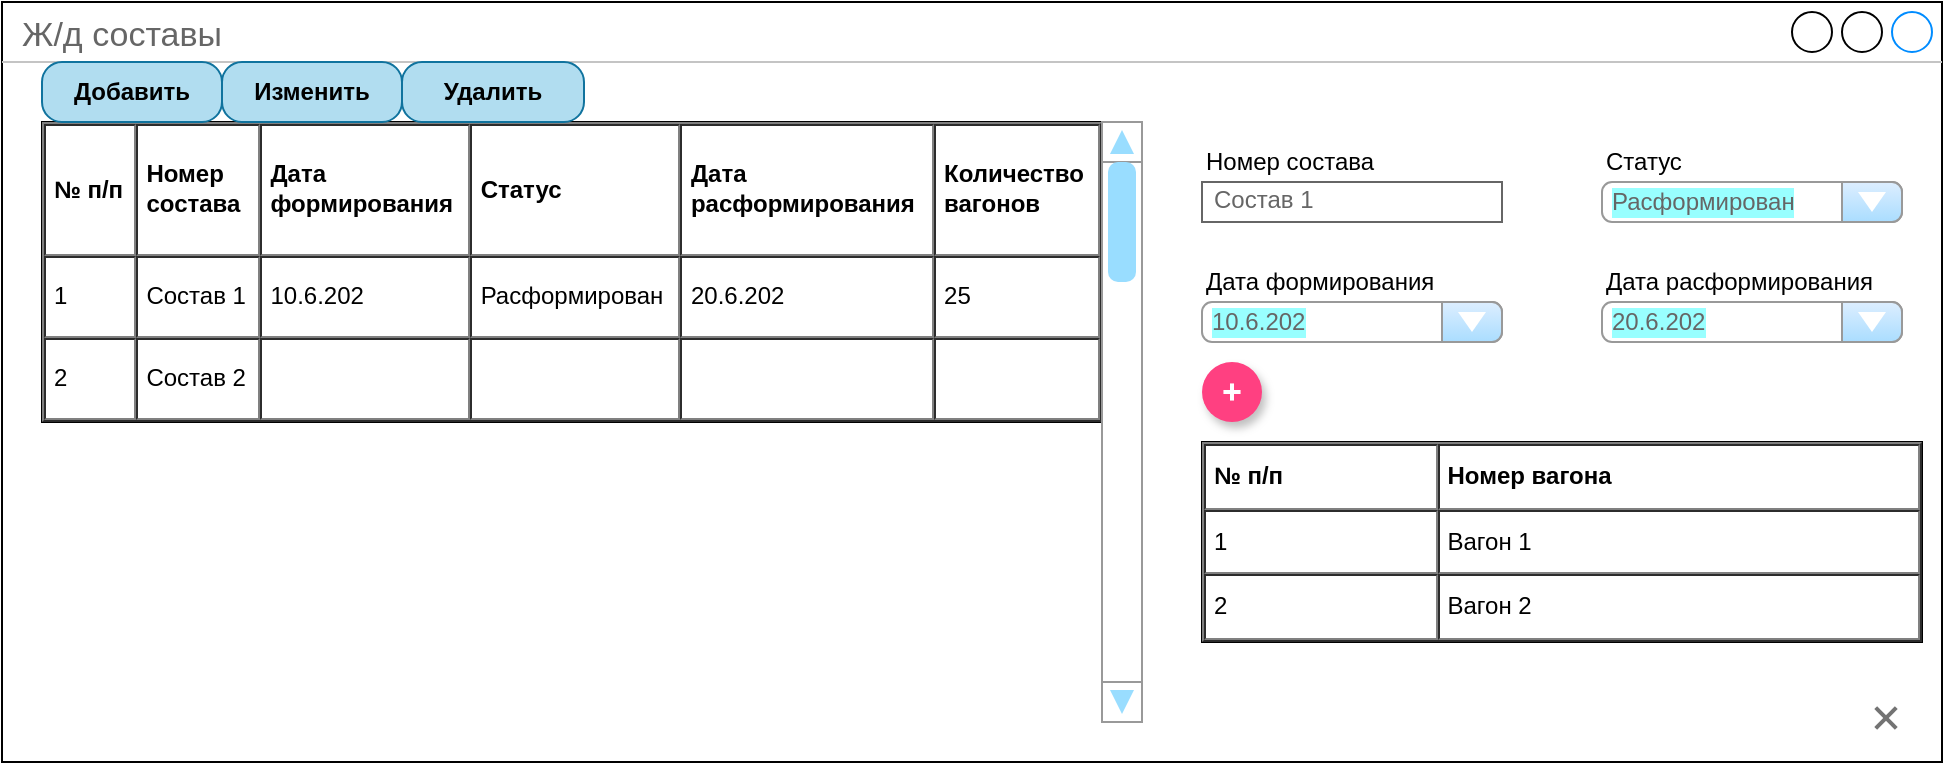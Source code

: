 <mxfile version="20.0.1" type="github">
  <diagram id="YddccQSuvDtk1ljqOexG" name="Page-1">
    <mxGraphModel dx="1039" dy="588" grid="1" gridSize="10" guides="1" tooltips="1" connect="1" arrows="1" fold="1" page="1" pageScale="1" pageWidth="827" pageHeight="1169" math="0" shadow="0">
      <root>
        <mxCell id="0" />
        <mxCell id="1" parent="0" />
        <mxCell id="Lie4oXFveS_dUMrb-o5G-1" value="Ж/д составы" style="strokeWidth=1;shadow=0;dashed=0;align=center;html=1;shape=mxgraph.mockup.containers.window;align=left;verticalAlign=top;spacingLeft=8;strokeColor2=#008cff;strokeColor3=#c4c4c4;fontColor=#666666;mainText=;fontSize=17;labelBackgroundColor=none;" vertex="1" parent="1">
          <mxGeometry x="140" y="170" width="970" height="380" as="geometry" />
        </mxCell>
        <mxCell id="Lie4oXFveS_dUMrb-o5G-2" value="&lt;table cellpadding=&quot;4&quot; cellspacing=&quot;0&quot; border=&quot;1&quot; style=&quot;font-size:1em;width:100%;height:100%;&quot;&gt;&lt;tbody&gt;&lt;tr&gt;&lt;th&gt;№ п/п&lt;/th&gt;&lt;th&gt;Номер&lt;br&gt;состава&lt;/th&gt;&lt;td&gt;&lt;b&gt;Дата &lt;/b&gt;&lt;br&gt;&lt;b&gt;формирования&lt;/b&gt;&lt;/td&gt;&lt;td&gt;&lt;b&gt;Статус&lt;/b&gt;&lt;/td&gt;&lt;td&gt;&lt;b&gt;Дата &lt;br&gt;расформирования&lt;/b&gt;&lt;/td&gt;&lt;td&gt;&lt;b&gt;Количество&lt;br&gt;вагонов&lt;/b&gt;&lt;/td&gt;&lt;/tr&gt;&lt;tr&gt;&lt;td&gt;1&lt;/td&gt;&lt;td&gt;Состав 1&lt;/td&gt;&lt;td&gt;10.6.202&lt;/td&gt;&lt;td&gt;Расформирован&lt;/td&gt;&lt;td&gt;20.6.202&lt;/td&gt;&lt;td&gt;25&lt;/td&gt;&lt;/tr&gt;&lt;tr&gt;&lt;td&gt;2&lt;/td&gt;&lt;td&gt;Состав 2&lt;/td&gt;&lt;td&gt;&lt;br&gt;&lt;/td&gt;&lt;td&gt;&lt;br&gt;&lt;/td&gt;&lt;td&gt;&lt;br&gt;&lt;/td&gt;&lt;td&gt;&lt;br&gt;&lt;/td&gt;&lt;/tr&gt;&lt;/tbody&gt;&lt;/table&gt; " style="verticalAlign=top;align=left;overflow=fill;fontSize=12;fontFamily=Helvetica;html=1" vertex="1" parent="1">
          <mxGeometry x="160" y="230" width="530" height="150" as="geometry" />
        </mxCell>
        <mxCell id="Lie4oXFveS_dUMrb-o5G-3" value="Добавить" style="strokeWidth=1;shadow=0;dashed=0;align=center;html=1;shape=mxgraph.mockup.buttons.button;strokeColor=#10739e;mainText=;buttonStyle=round;fontSize=12;fontStyle=1;fillColor=#b1ddf0;whiteSpace=wrap;" vertex="1" parent="1">
          <mxGeometry x="160" y="200" width="90" height="30" as="geometry" />
        </mxCell>
        <mxCell id="Lie4oXFveS_dUMrb-o5G-4" value="Изменить" style="strokeWidth=1;shadow=0;dashed=0;align=center;html=1;shape=mxgraph.mockup.buttons.button;strokeColor=#10739e;mainText=;buttonStyle=round;fontSize=12;fontStyle=1;fillColor=#b1ddf0;whiteSpace=wrap;" vertex="1" parent="1">
          <mxGeometry x="250" y="200" width="90" height="30" as="geometry" />
        </mxCell>
        <mxCell id="Lie4oXFveS_dUMrb-o5G-5" value="Удалить" style="strokeWidth=1;shadow=0;dashed=0;align=center;html=1;shape=mxgraph.mockup.buttons.button;strokeColor=#10739e;mainText=;buttonStyle=round;fontSize=12;fontStyle=1;fillColor=#b1ddf0;whiteSpace=wrap;" vertex="1" parent="1">
          <mxGeometry x="340" y="200" width="91" height="30" as="geometry" />
        </mxCell>
        <mxCell id="Lie4oXFveS_dUMrb-o5G-6" value="" style="verticalLabelPosition=bottom;shadow=0;dashed=0;align=center;html=1;verticalAlign=top;strokeWidth=1;shape=mxgraph.mockup.navigation.scrollBar;strokeColor=#999999;barPos=100;fillColor2=#99ddff;strokeColor2=none;direction=north;fontSize=12;fontColor=#000000;fillColor=none;" vertex="1" parent="1">
          <mxGeometry x="690" y="230" width="20" height="300" as="geometry" />
        </mxCell>
        <mxCell id="Lie4oXFveS_dUMrb-o5G-7" value="Состав 1" style="strokeWidth=1;shadow=0;dashed=0;align=center;html=1;shape=mxgraph.mockup.text.textBox;fontColor=#666666;align=left;fontSize=12;spacingLeft=4;spacingTop=-3;strokeColor=#666666;mainText=;fillColor=none;" vertex="1" parent="1">
          <mxGeometry x="740" y="260" width="150" height="20" as="geometry" />
        </mxCell>
        <mxCell id="Lie4oXFveS_dUMrb-o5G-8" value="Номер состава" style="text;html=1;strokeColor=none;fillColor=none;align=left;verticalAlign=middle;whiteSpace=wrap;rounded=0;fontSize=12;fontColor=#000000;" vertex="1" parent="1">
          <mxGeometry x="740" y="240" width="150" height="20" as="geometry" />
        </mxCell>
        <mxCell id="Lie4oXFveS_dUMrb-o5G-10" value="Дата формирования" style="text;html=1;strokeColor=none;fillColor=none;align=left;verticalAlign=middle;whiteSpace=wrap;rounded=0;fontSize=12;fontColor=#000000;" vertex="1" parent="1">
          <mxGeometry x="740" y="300" width="150" height="20" as="geometry" />
        </mxCell>
        <mxCell id="Lie4oXFveS_dUMrb-o5G-12" value="Дата расформирования" style="text;html=1;strokeColor=none;fillColor=none;align=left;verticalAlign=middle;whiteSpace=wrap;rounded=0;fontSize=12;fontColor=#000000;" vertex="1" parent="1">
          <mxGeometry x="940" y="300" width="150" height="20" as="geometry" />
        </mxCell>
        <mxCell id="Lie4oXFveS_dUMrb-o5G-13" value="10.6.202" style="strokeWidth=1;shadow=0;dashed=0;align=center;html=1;shape=mxgraph.mockup.forms.comboBox;strokeColor=#999999;fillColor=#ddeeff;align=left;fillColor2=#aaddff;mainText=;fontColor=#666666;fontSize=12;spacingLeft=3;labelBackgroundColor=#99FFFF;" vertex="1" parent="1">
          <mxGeometry x="740" y="320" width="150" height="20" as="geometry" />
        </mxCell>
        <mxCell id="Lie4oXFveS_dUMrb-o5G-14" value="20.6.202" style="strokeWidth=1;shadow=0;dashed=0;align=center;html=1;shape=mxgraph.mockup.forms.comboBox;strokeColor=#999999;fillColor=#ddeeff;align=left;fillColor2=#aaddff;mainText=;fontColor=#666666;fontSize=12;spacingLeft=3;labelBackgroundColor=#99FFFF;" vertex="1" parent="1">
          <mxGeometry x="940" y="320" width="150" height="20" as="geometry" />
        </mxCell>
        <mxCell id="Lie4oXFveS_dUMrb-o5G-15" value="Статус" style="text;html=1;strokeColor=none;fillColor=none;align=left;verticalAlign=middle;whiteSpace=wrap;rounded=0;fontSize=12;fontColor=#000000;" vertex="1" parent="1">
          <mxGeometry x="940" y="240" width="150" height="20" as="geometry" />
        </mxCell>
        <mxCell id="Lie4oXFveS_dUMrb-o5G-16" value="Расформирован" style="strokeWidth=1;shadow=0;dashed=0;align=center;html=1;shape=mxgraph.mockup.forms.comboBox;strokeColor=#999999;fillColor=#ddeeff;align=left;fillColor2=#aaddff;mainText=;fontColor=#666666;fontSize=12;spacingLeft=3;labelBackgroundColor=#99FFFF;" vertex="1" parent="1">
          <mxGeometry x="940" y="260" width="150" height="20" as="geometry" />
        </mxCell>
        <mxCell id="Lie4oXFveS_dUMrb-o5G-17" value="&lt;table cellpadding=&quot;4&quot; cellspacing=&quot;0&quot; border=&quot;1&quot; style=&quot;font-size:1em;width:100%;height:100%;&quot;&gt;&lt;tbody&gt;&lt;tr&gt;&lt;th&gt;№ п/п&lt;/th&gt;&lt;th&gt;Номер вагона&lt;/th&gt;&lt;/tr&gt;&lt;tr&gt;&lt;td&gt;1&lt;/td&gt;&lt;td&gt;Вагон 1&lt;/td&gt;&lt;/tr&gt;&lt;tr&gt;&lt;td&gt;2&lt;/td&gt;&lt;td&gt;Вагон 2&lt;/td&gt;&lt;/tr&gt;&lt;/tbody&gt;&lt;/table&gt; " style="verticalAlign=top;align=left;overflow=fill;fontSize=12;fontFamily=Helvetica;html=1" vertex="1" parent="1">
          <mxGeometry x="740" y="390" width="360" height="100" as="geometry" />
        </mxCell>
        <mxCell id="Lie4oXFveS_dUMrb-o5G-18" value="" style="shape=ellipse;dashed=0;strokeColor=none;shadow=1;fontSize=13;align=center;verticalAlign=top;labelPosition=center;verticalLabelPosition=bottom;html=1;aspect=fixed;labelBackgroundColor=#99FFFF;fontColor=#000000;fillColor=none;" vertex="1" parent="1">
          <mxGeometry x="1064" y="510" width="36" height="36" as="geometry" />
        </mxCell>
        <mxCell id="Lie4oXFveS_dUMrb-o5G-19" value="" style="dashed=0;html=1;shape=mxgraph.gmdl.x;strokeColor=#737373;strokeWidth=2;shadow=0;sketch=0;labelBackgroundColor=#99FFFF;fontSize=12;fontColor=#000000;fillColor=none;" vertex="1" parent="Lie4oXFveS_dUMrb-o5G-18">
          <mxGeometry x="12.857" y="12.857" width="10.286" height="10.286" as="geometry" />
        </mxCell>
        <mxCell id="Lie4oXFveS_dUMrb-o5G-20" value="" style="shape=ellipse;fillColor=#FF4081;strokeColor=none;shadow=1;aspect=fixed;sketch=0;labelBackgroundColor=#99FFFF;fontSize=12;fontColor=#000000;" vertex="1" parent="1">
          <mxGeometry x="740" y="350" width="30" height="30" as="geometry" />
        </mxCell>
        <mxCell id="Lie4oXFveS_dUMrb-o5G-21" value="" style="dashed=0;html=1;shape=mxgraph.gmdl.plus;strokeColor=#ffffff;strokeWidth=2;shadow=0;sketch=0;labelBackgroundColor=#99FFFF;fontSize=12;fontColor=#000000;fillColor=none;" vertex="1" parent="Lie4oXFveS_dUMrb-o5G-20">
          <mxGeometry x="10.714" y="10.714" width="8.571" height="8.571" as="geometry" />
        </mxCell>
      </root>
    </mxGraphModel>
  </diagram>
</mxfile>
